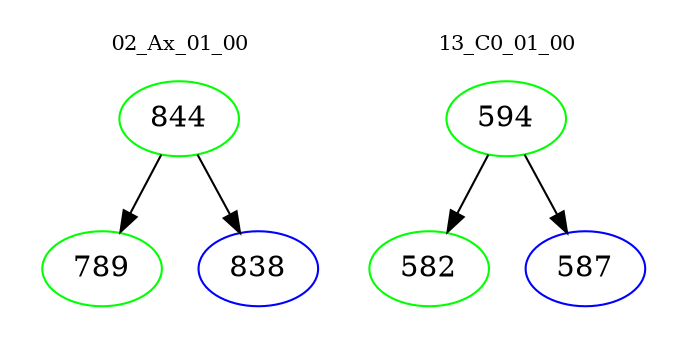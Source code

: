 digraph{
subgraph cluster_0 {
color = white
label = "02_Ax_01_00";
fontsize=10;
T0_844 [label="844", color="green"]
T0_844 -> T0_789 [color="black"]
T0_789 [label="789", color="green"]
T0_844 -> T0_838 [color="black"]
T0_838 [label="838", color="blue"]
}
subgraph cluster_1 {
color = white
label = "13_C0_01_00";
fontsize=10;
T1_594 [label="594", color="green"]
T1_594 -> T1_582 [color="black"]
T1_582 [label="582", color="green"]
T1_594 -> T1_587 [color="black"]
T1_587 [label="587", color="blue"]
}
}
